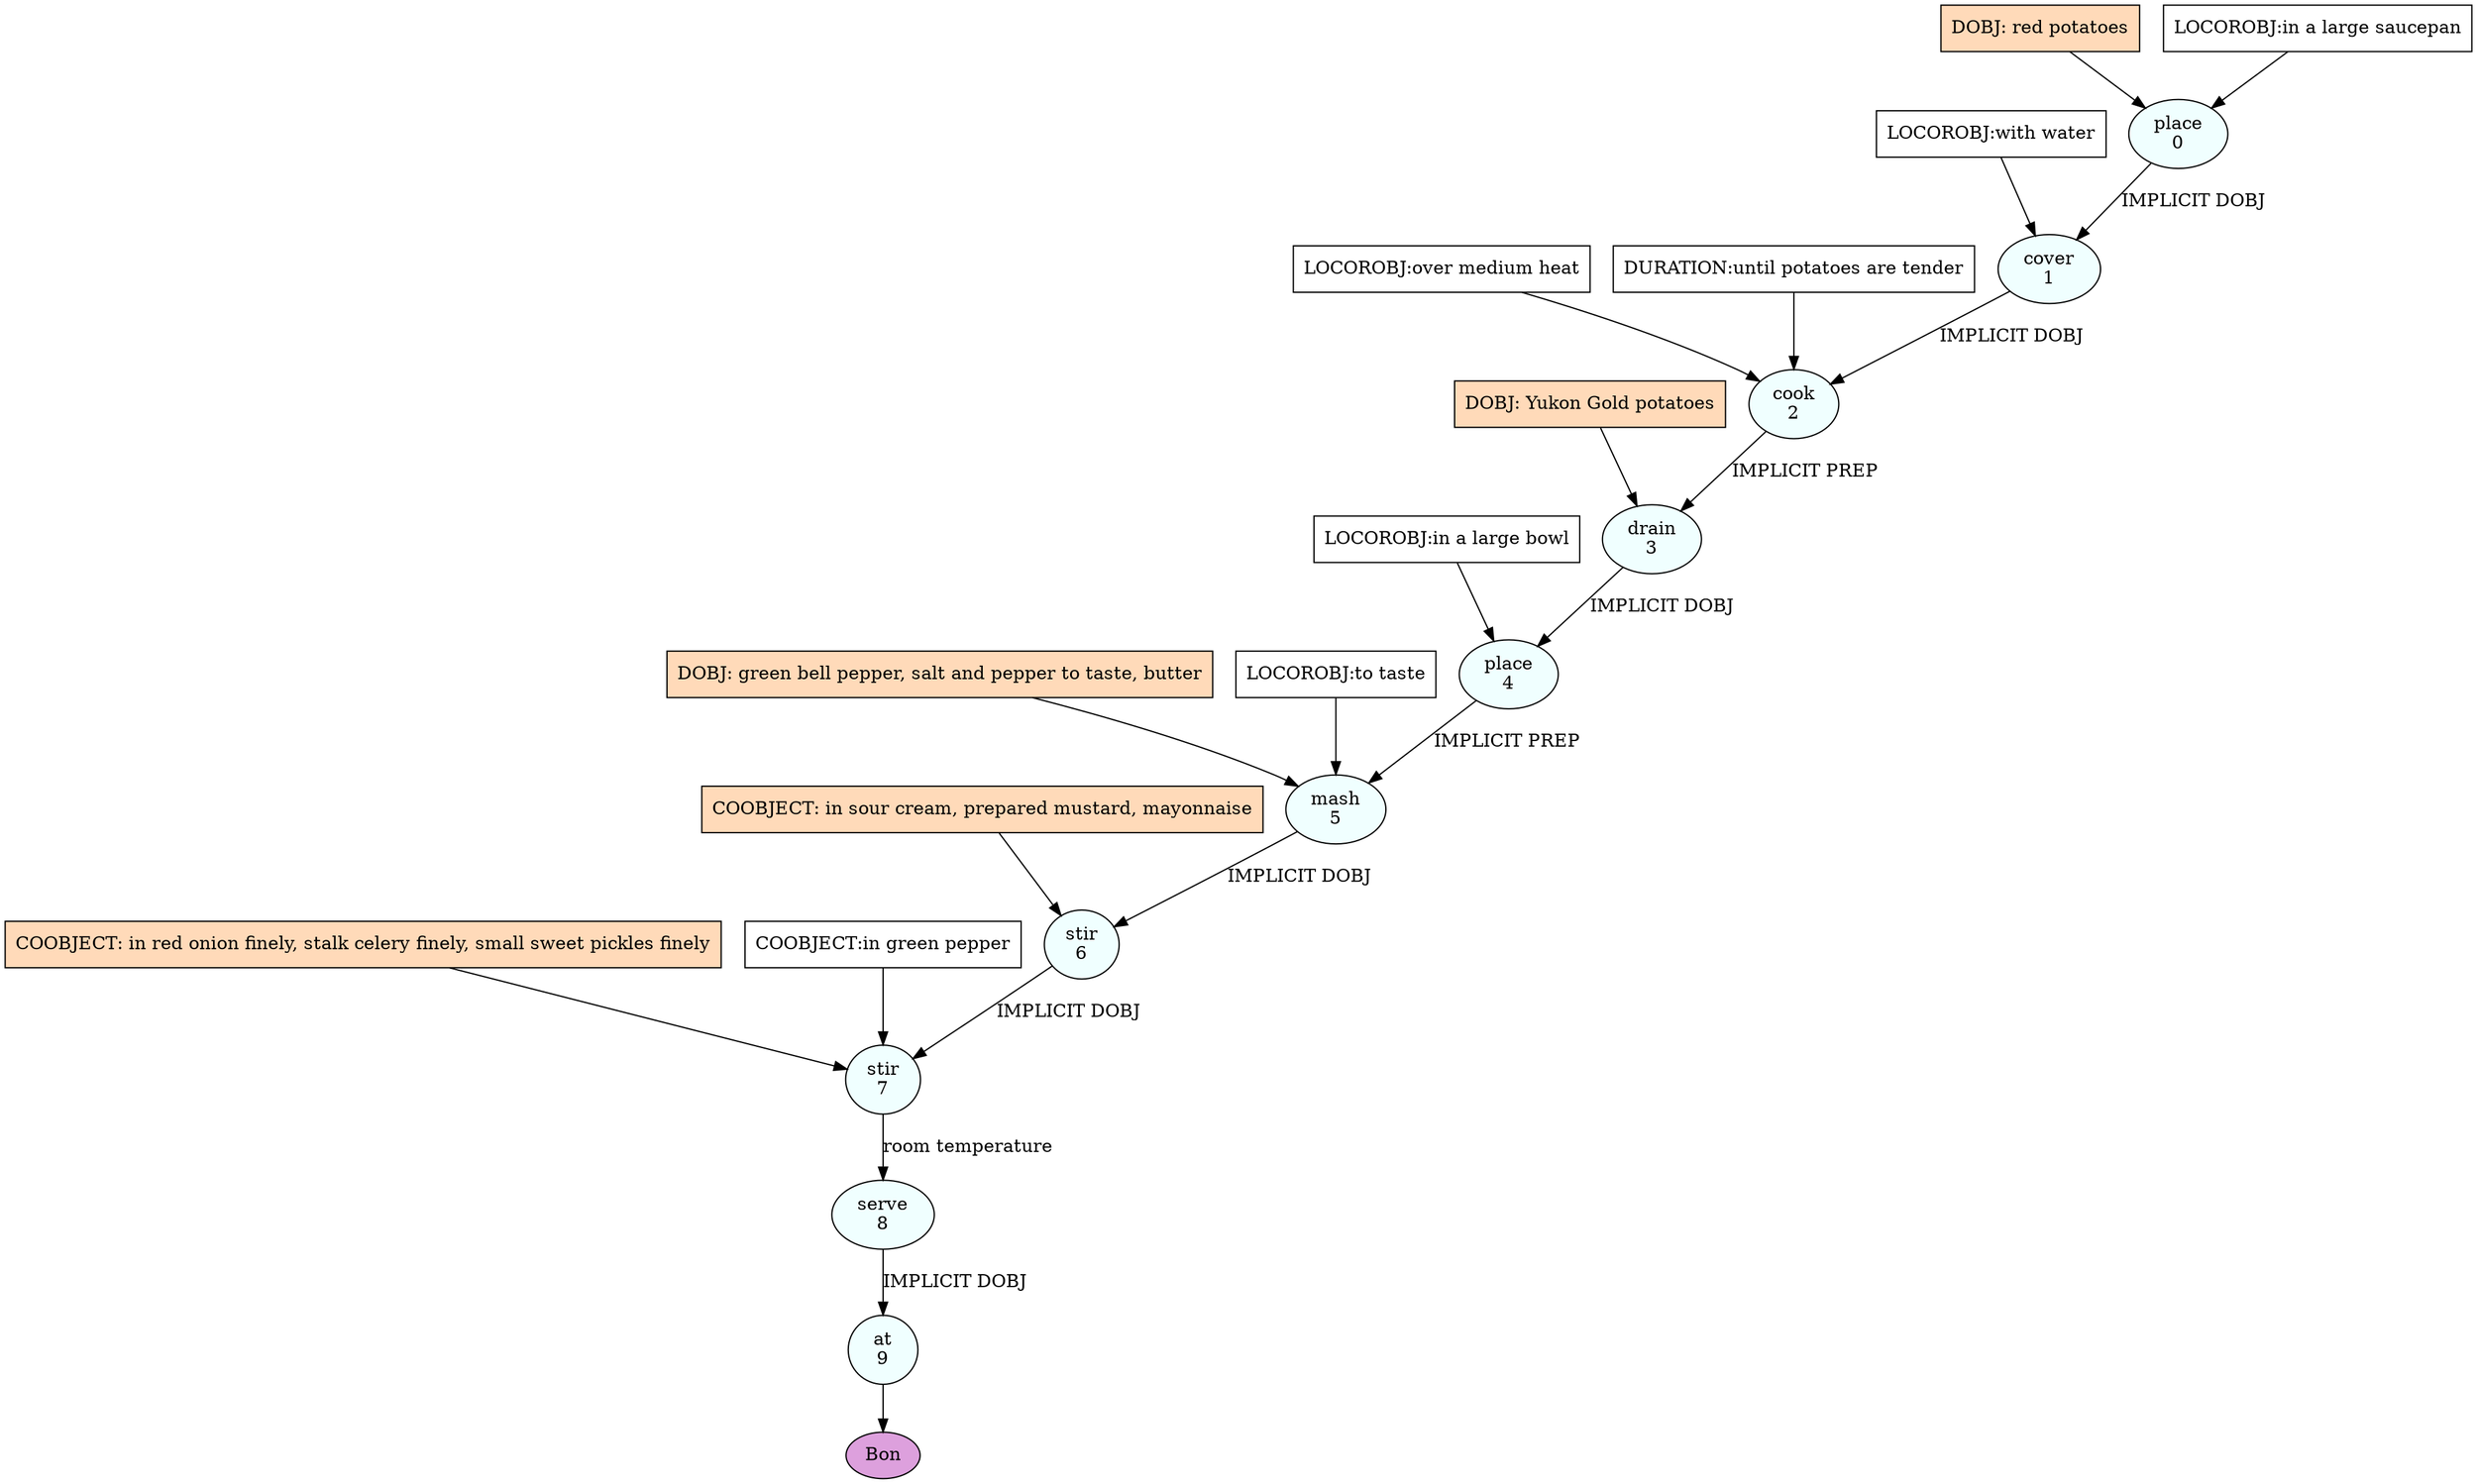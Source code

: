 digraph recipe {
E0[label="place
0", shape=oval, style=filled, fillcolor=azure]
E1[label="cover
1", shape=oval, style=filled, fillcolor=azure]
E2[label="cook
2", shape=oval, style=filled, fillcolor=azure]
E3[label="drain
3", shape=oval, style=filled, fillcolor=azure]
E4[label="place
4", shape=oval, style=filled, fillcolor=azure]
E5[label="mash
5", shape=oval, style=filled, fillcolor=azure]
E6[label="stir
6", shape=oval, style=filled, fillcolor=azure]
E7[label="stir
7", shape=oval, style=filled, fillcolor=azure]
E8[label="serve
8", shape=oval, style=filled, fillcolor=azure]
E9[label="at
9", shape=oval, style=filled, fillcolor=azure]
D0[label="DOBJ: red potatoes", shape=box, style=filled, fillcolor=peachpuff]
D0 -> E0
P0_0[label="LOCOROBJ:in a large saucepan", shape=box, style=filled, fillcolor=white]
P0_0 -> E0
E0 -> E1 [label="IMPLICIT DOBJ"]
P1_0_0[label="LOCOROBJ:with water", shape=box, style=filled, fillcolor=white]
P1_0_0 -> E1
E1 -> E2 [label="IMPLICIT DOBJ"]
P2_0_0[label="LOCOROBJ:over medium heat", shape=box, style=filled, fillcolor=white]
P2_0_0 -> E2
P2_1_0[label="DURATION:until potatoes are tender", shape=box, style=filled, fillcolor=white]
P2_1_0 -> E2
D3_ing[label="DOBJ: Yukon Gold potatoes", shape=box, style=filled, fillcolor=peachpuff]
D3_ing -> E3
E2 -> E3 [label="IMPLICIT PREP"]
E3 -> E4 [label="IMPLICIT DOBJ"]
P4_0_0[label="LOCOROBJ:in a large bowl", shape=box, style=filled, fillcolor=white]
P4_0_0 -> E4
D5_ing[label="DOBJ: green bell pepper, salt and pepper to taste, butter", shape=box, style=filled, fillcolor=peachpuff]
D5_ing -> E5
E4 -> E5 [label="IMPLICIT PREP"]
P5_1_0[label="LOCOROBJ:to taste", shape=box, style=filled, fillcolor=white]
P5_1_0 -> E5
E5 -> E6 [label="IMPLICIT DOBJ"]
P6_0_ing[label="COOBJECT: in sour cream, prepared mustard, mayonnaise", shape=box, style=filled, fillcolor=peachpuff]
P6_0_ing -> E6
E6 -> E7 [label="IMPLICIT DOBJ"]
P7_0_ing[label="COOBJECT: in red onion finely, stalk celery finely, small sweet pickles finely", shape=box, style=filled, fillcolor=peachpuff]
P7_0_ing -> E7
P7_0_0[label="COOBJECT:in green pepper", shape=box, style=filled, fillcolor=white]
P7_0_0 -> E7
E7 -> E8 [label="room temperature"]
E8 -> E9 [label="IMPLICIT DOBJ"]
EOR[label="Bon", shape=oval, style=filled, fillcolor=plum]
E9 -> EOR
}
